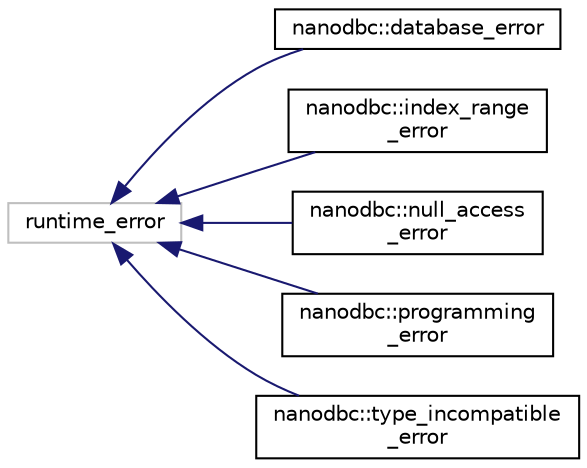 digraph "Graphical Class Hierarchy"
{
 // LATEX_PDF_SIZE
  edge [fontname="Helvetica",fontsize="10",labelfontname="Helvetica",labelfontsize="10"];
  node [fontname="Helvetica",fontsize="10",shape=record];
  rankdir="LR";
  Node10 [label="runtime_error",height=0.2,width=0.4,color="grey75", fillcolor="white", style="filled",tooltip=" "];
  Node10 -> Node0 [dir="back",color="midnightblue",fontsize="10",style="solid",fontname="Helvetica"];
  Node0 [label="nanodbc::database_error",height=0.2,width=0.4,color="black", fillcolor="white", style="filled",URL="$classnanodbc_1_1database__error.html",tooltip="General database error."];
  Node10 -> Node12 [dir="back",color="midnightblue",fontsize="10",style="solid",fontname="Helvetica"];
  Node12 [label="nanodbc::index_range\l_error",height=0.2,width=0.4,color="black", fillcolor="white", style="filled",URL="$classnanodbc_1_1index__range__error.html",tooltip="Index out of range."];
  Node10 -> Node13 [dir="back",color="midnightblue",fontsize="10",style="solid",fontname="Helvetica"];
  Node13 [label="nanodbc::null_access\l_error",height=0.2,width=0.4,color="black", fillcolor="white", style="filled",URL="$classnanodbc_1_1null__access__error.html",tooltip="Accessed null data."];
  Node10 -> Node14 [dir="back",color="midnightblue",fontsize="10",style="solid",fontname="Helvetica"];
  Node14 [label="nanodbc::programming\l_error",height=0.2,width=0.4,color="black", fillcolor="white", style="filled",URL="$classnanodbc_1_1programming__error.html",tooltip="Programming logic error."];
  Node10 -> Node15 [dir="back",color="midnightblue",fontsize="10",style="solid",fontname="Helvetica"];
  Node15 [label="nanodbc::type_incompatible\l_error",height=0.2,width=0.4,color="black", fillcolor="white", style="filled",URL="$classnanodbc_1_1type__incompatible__error.html",tooltip="Type incompatible."];
}
